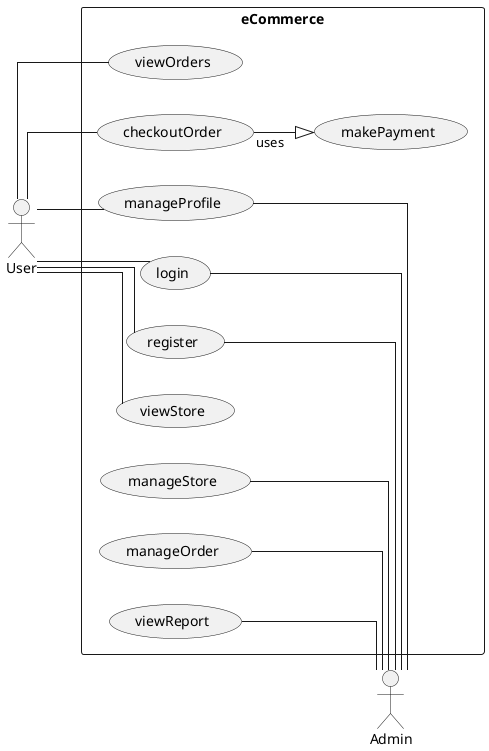 @startuml useCaseDiagramElectronicCommerceSystemofLOOPFashionShop
left to right  direction
skinparam linetype ortho
:User: as user
:Admin: as admin

' (Login) as login
' (Register) as register
rectangle eCommerce{
    user -- (login)
    user -- (register)
    user -- (viewStore)
    user -- (viewOrders)
    user -- (manageProfile)
    user -- (checkoutOrder)
    (checkoutOrder) --|> (makePayment) : uses
    ' user -- (informPayment)
    ' (makePayment)<|--(onlinePayment)
    ' (makePayment)<|--(transferPayment)
    ' (onlinePayment)--|>(Paysbuy) : uses
    (login) -- admin
    (register) -- admin
    (manageProfile) -- admin
    (manageStore) -- admin
    (manageOrder) -- admin
    (viewReport) -- admin
}

@enduml